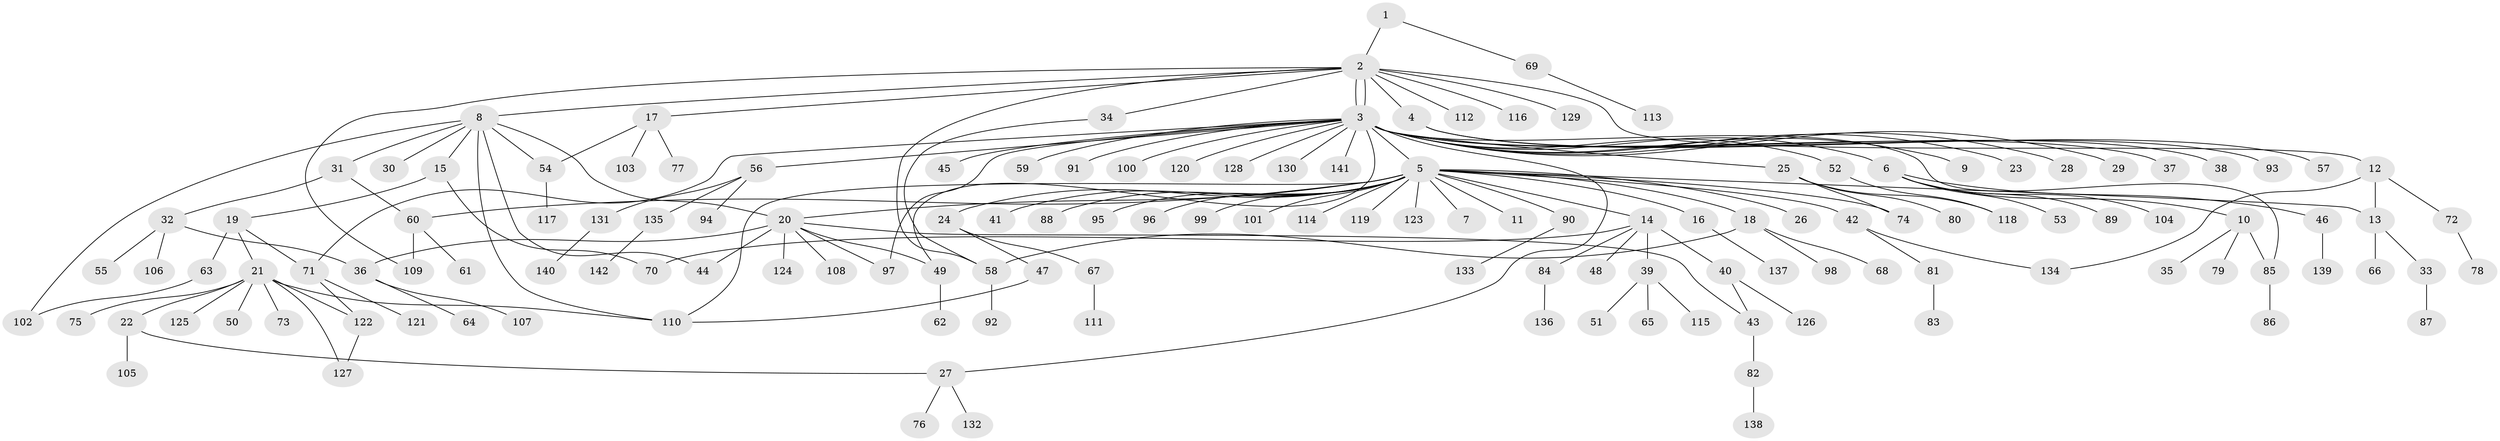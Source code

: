 // coarse degree distribution, {1: 0.9107142857142857, 5: 0.017857142857142856, 2: 0.017857142857142856, 6: 0.017857142857142856, 38: 0.017857142857142856, 8: 0.017857142857142856}
// Generated by graph-tools (version 1.1) at 2025/50/03/04/25 21:50:20]
// undirected, 142 vertices, 167 edges
graph export_dot {
graph [start="1"]
  node [color=gray90,style=filled];
  1;
  2;
  3;
  4;
  5;
  6;
  7;
  8;
  9;
  10;
  11;
  12;
  13;
  14;
  15;
  16;
  17;
  18;
  19;
  20;
  21;
  22;
  23;
  24;
  25;
  26;
  27;
  28;
  29;
  30;
  31;
  32;
  33;
  34;
  35;
  36;
  37;
  38;
  39;
  40;
  41;
  42;
  43;
  44;
  45;
  46;
  47;
  48;
  49;
  50;
  51;
  52;
  53;
  54;
  55;
  56;
  57;
  58;
  59;
  60;
  61;
  62;
  63;
  64;
  65;
  66;
  67;
  68;
  69;
  70;
  71;
  72;
  73;
  74;
  75;
  76;
  77;
  78;
  79;
  80;
  81;
  82;
  83;
  84;
  85;
  86;
  87;
  88;
  89;
  90;
  91;
  92;
  93;
  94;
  95;
  96;
  97;
  98;
  99;
  100;
  101;
  102;
  103;
  104;
  105;
  106;
  107;
  108;
  109;
  110;
  111;
  112;
  113;
  114;
  115;
  116;
  117;
  118;
  119;
  120;
  121;
  122;
  123;
  124;
  125;
  126;
  127;
  128;
  129;
  130;
  131;
  132;
  133;
  134;
  135;
  136;
  137;
  138;
  139;
  140;
  141;
  142;
  1 -- 2;
  1 -- 69;
  2 -- 3;
  2 -- 3;
  2 -- 4;
  2 -- 8;
  2 -- 12;
  2 -- 17;
  2 -- 34;
  2 -- 58;
  2 -- 109;
  2 -- 112;
  2 -- 116;
  2 -- 129;
  3 -- 5;
  3 -- 6;
  3 -- 9;
  3 -- 23;
  3 -- 25;
  3 -- 27;
  3 -- 28;
  3 -- 29;
  3 -- 37;
  3 -- 38;
  3 -- 45;
  3 -- 49;
  3 -- 52;
  3 -- 56;
  3 -- 59;
  3 -- 71;
  3 -- 85;
  3 -- 91;
  3 -- 97;
  3 -- 100;
  3 -- 120;
  3 -- 128;
  3 -- 130;
  3 -- 141;
  4 -- 57;
  4 -- 93;
  5 -- 7;
  5 -- 11;
  5 -- 13;
  5 -- 14;
  5 -- 16;
  5 -- 18;
  5 -- 20;
  5 -- 24;
  5 -- 26;
  5 -- 41;
  5 -- 42;
  5 -- 60;
  5 -- 74;
  5 -- 88;
  5 -- 90;
  5 -- 95;
  5 -- 96;
  5 -- 99;
  5 -- 101;
  5 -- 110;
  5 -- 114;
  5 -- 119;
  5 -- 123;
  6 -- 10;
  6 -- 46;
  6 -- 53;
  6 -- 89;
  6 -- 104;
  8 -- 15;
  8 -- 20;
  8 -- 30;
  8 -- 31;
  8 -- 44;
  8 -- 54;
  8 -- 102;
  8 -- 110;
  10 -- 35;
  10 -- 79;
  10 -- 85;
  12 -- 13;
  12 -- 72;
  12 -- 134;
  13 -- 33;
  13 -- 66;
  14 -- 39;
  14 -- 40;
  14 -- 48;
  14 -- 70;
  14 -- 84;
  15 -- 19;
  15 -- 70;
  16 -- 137;
  17 -- 54;
  17 -- 77;
  17 -- 103;
  18 -- 58;
  18 -- 68;
  18 -- 98;
  19 -- 21;
  19 -- 63;
  19 -- 71;
  20 -- 36;
  20 -- 43;
  20 -- 44;
  20 -- 49;
  20 -- 97;
  20 -- 108;
  20 -- 124;
  21 -- 22;
  21 -- 50;
  21 -- 73;
  21 -- 75;
  21 -- 110;
  21 -- 122;
  21 -- 125;
  21 -- 127;
  22 -- 27;
  22 -- 105;
  24 -- 47;
  24 -- 67;
  25 -- 74;
  25 -- 80;
  25 -- 118;
  27 -- 76;
  27 -- 132;
  31 -- 32;
  31 -- 60;
  32 -- 36;
  32 -- 55;
  32 -- 106;
  33 -- 87;
  34 -- 58;
  36 -- 64;
  36 -- 107;
  39 -- 51;
  39 -- 65;
  39 -- 115;
  40 -- 43;
  40 -- 126;
  42 -- 81;
  42 -- 134;
  43 -- 82;
  46 -- 139;
  47 -- 110;
  49 -- 62;
  52 -- 118;
  54 -- 117;
  56 -- 94;
  56 -- 131;
  56 -- 135;
  58 -- 92;
  60 -- 61;
  60 -- 109;
  63 -- 102;
  67 -- 111;
  69 -- 113;
  71 -- 121;
  71 -- 122;
  72 -- 78;
  81 -- 83;
  82 -- 138;
  84 -- 136;
  85 -- 86;
  90 -- 133;
  122 -- 127;
  131 -- 140;
  135 -- 142;
}
